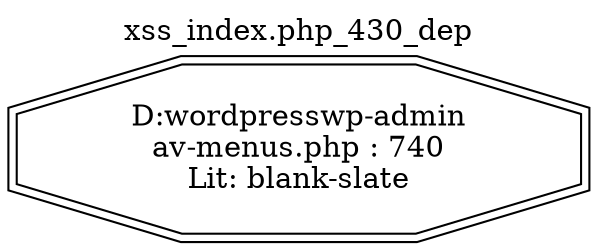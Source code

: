 digraph cfg {
  label="xss_index.php_430_dep";
  labelloc=t;
  n1 [shape=doubleoctagon, label="D:\wordpress\wp-admin\nav-menus.php : 740\nLit: blank-slate\n"];
}
